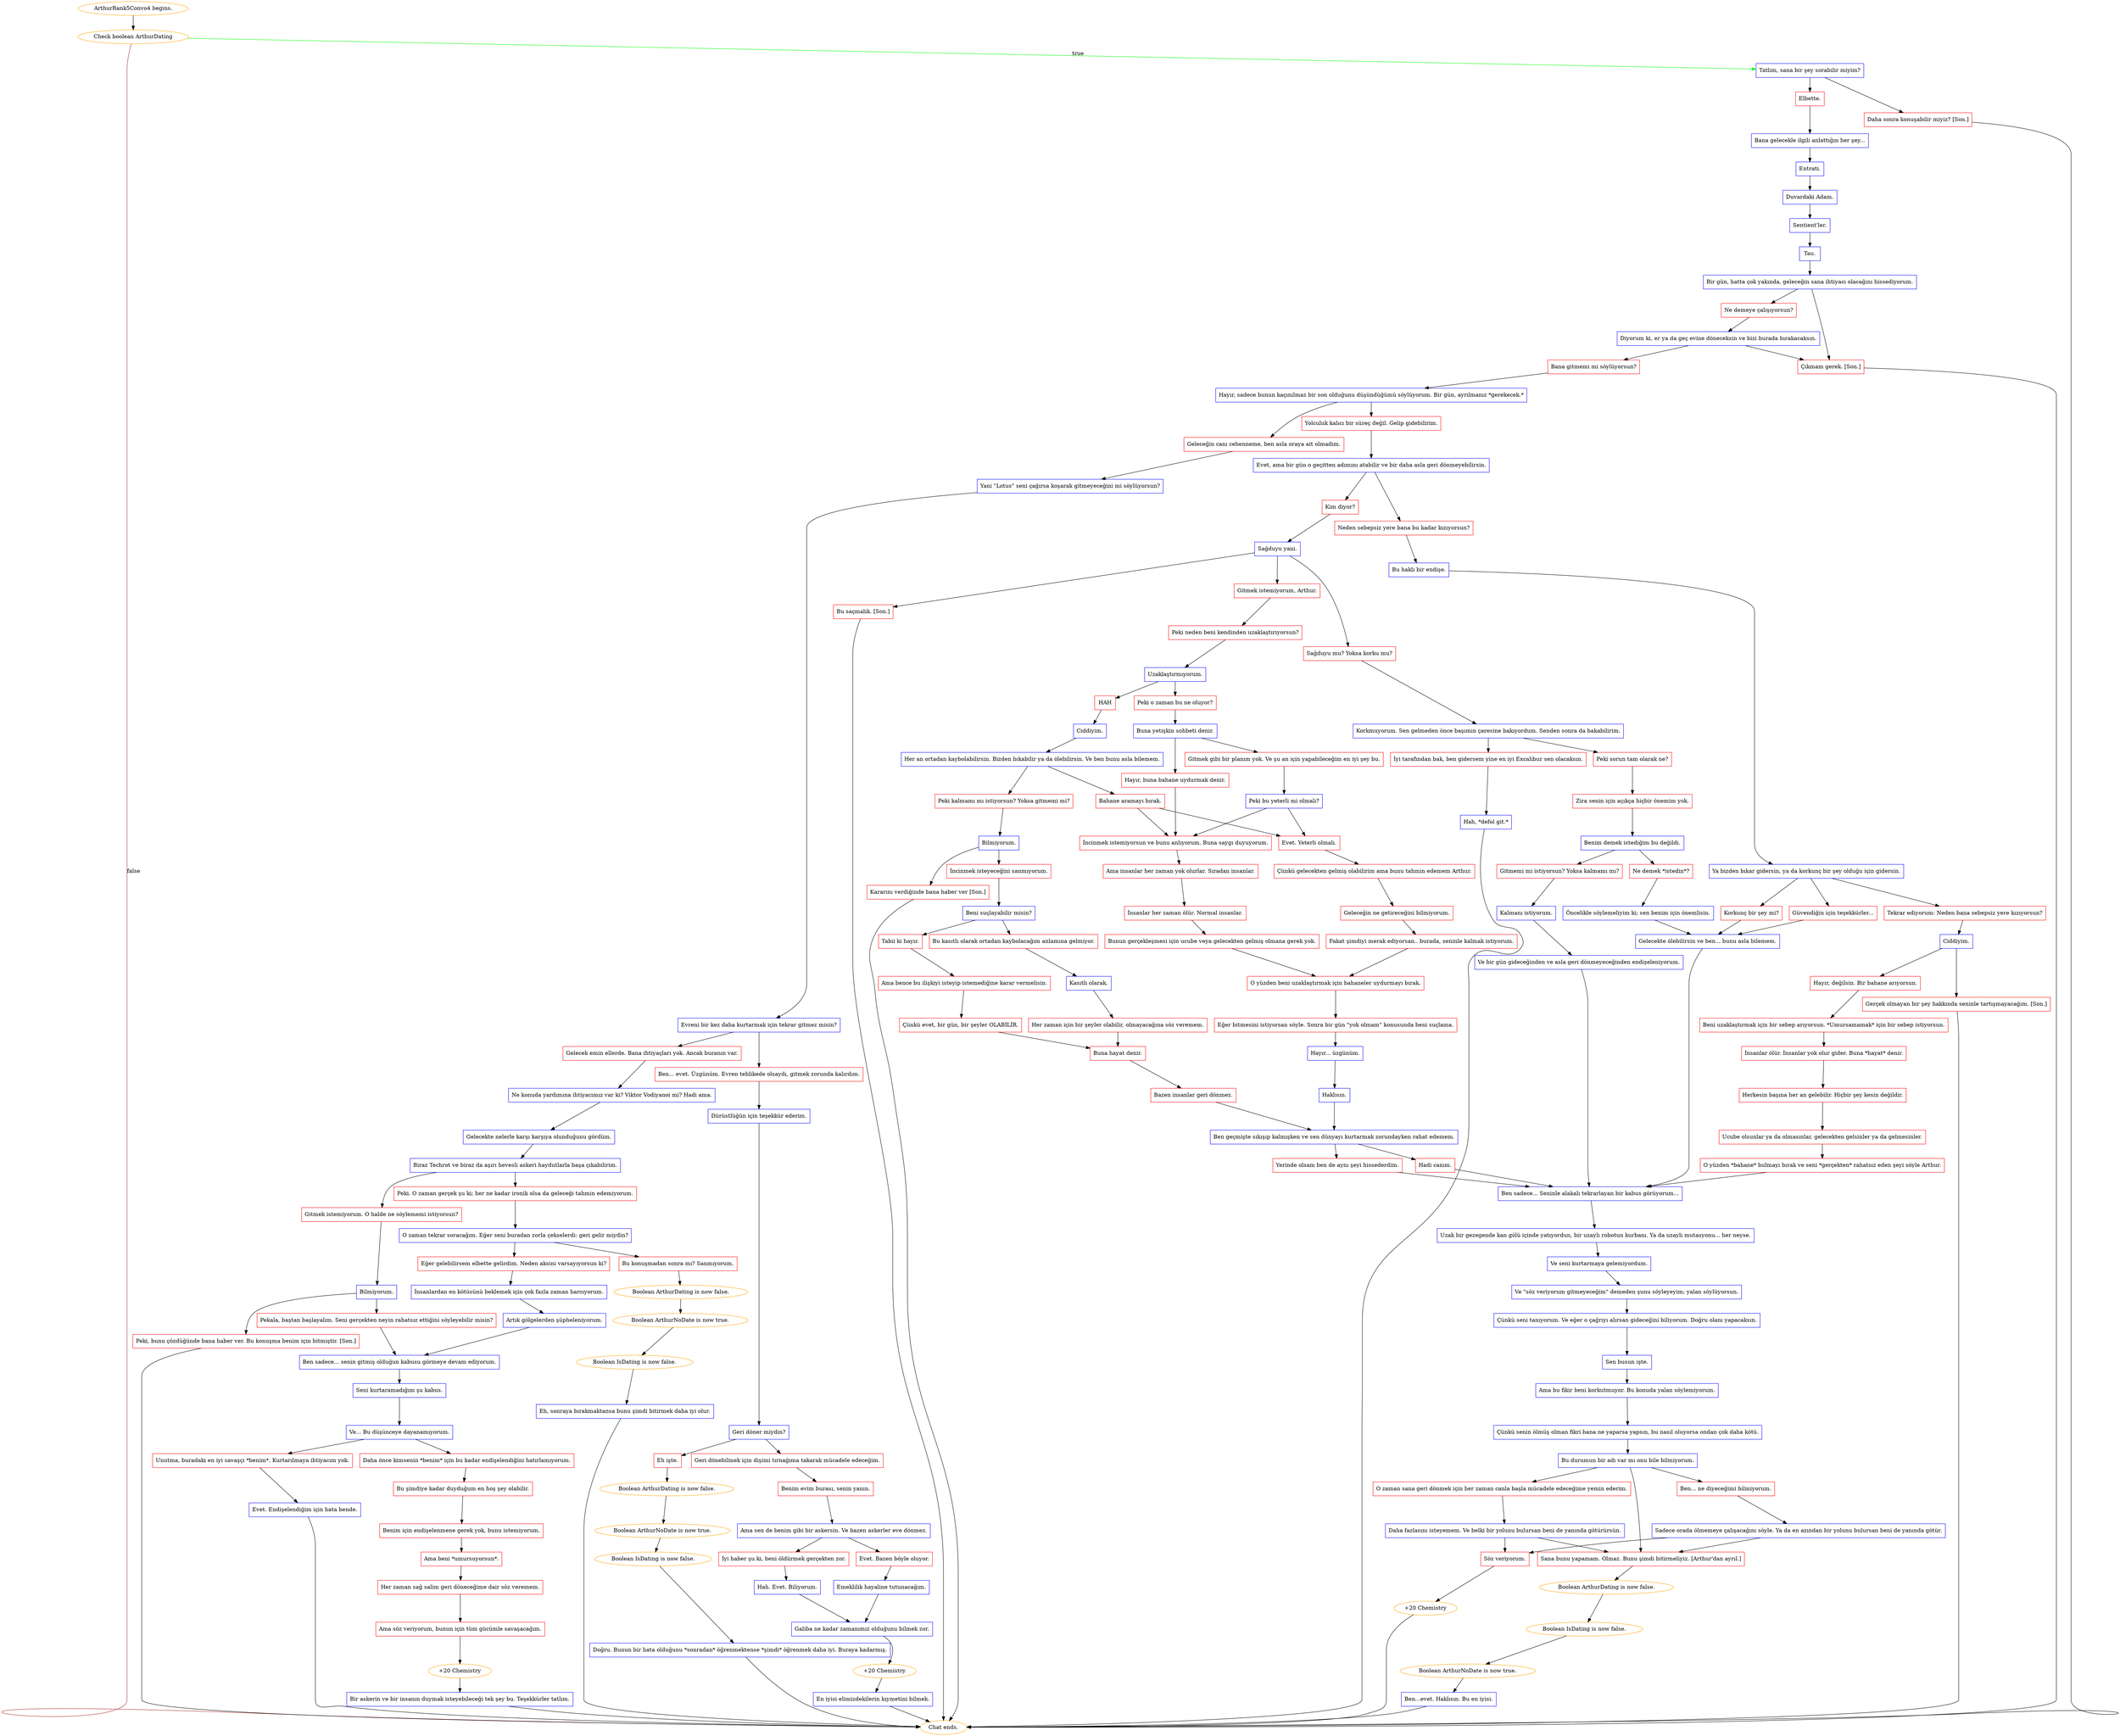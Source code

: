 digraph {
	"ArthurRank5Convo4 begins." [color=orange];
		"ArthurRank5Convo4 begins." -> j2920893703;
	j2920893703 [label="Check boolean ArthurDating",color=orange];
		j2920893703 -> j2107178134 [label=true,color=green];
		j2920893703 -> "Chat ends." [label=false,color=brown];
	j2107178134 [label="Tatlım, sana bir şey sorabilir miyim?",shape=box,color=blue];
		j2107178134 -> j1783348175;
		j2107178134 -> j3304316130;
	"Chat ends." [color=orange];
	j1783348175 [label="Elbette.",shape=box,color=red];
		j1783348175 -> j509043735;
	j3304316130 [label="Daha sonra konuşabilir miyiz? [Son.]",shape=box,color=red];
		j3304316130 -> "Chat ends.";
	j509043735 [label="Bana gelecekle ilgili anlattığın her şey...",shape=box,color=blue];
		j509043735 -> j1951893160;
	j1951893160 [label="Entrati.",shape=box,color=blue];
		j1951893160 -> j1499703071;
	j1499703071 [label="Duvardaki Adam.",shape=box,color=blue];
		j1499703071 -> j3281085028;
	j3281085028 [label="Sentient'ler.",shape=box,color=blue];
		j3281085028 -> j1584209608;
	j1584209608 [label="Tau.",shape=box,color=blue];
		j1584209608 -> j3290153486;
	j3290153486 [label="Bir gün, hatta çok yakında, geleceğin sana ihtiyacı olacağını hissediyorum.",shape=box,color=blue];
		j3290153486 -> j3264750451;
		j3290153486 -> j1541121845;
	j3264750451 [label="Ne demeye çalışıyorsun?",shape=box,color=red];
		j3264750451 -> j401719066;
	j1541121845 [label="Çıkmam gerek. [Son.]",shape=box,color=red];
		j1541121845 -> "Chat ends.";
	j401719066 [label="Diyorum ki, er ya da geç evine döneceksin ve bizi burada bırakacaksın.",shape=box,color=blue];
		j401719066 -> j2822633373;
		j401719066 -> j1541121845;
	j2822633373 [label="Bana gitmemi mi söylüyorsun?",shape=box,color=red];
		j2822633373 -> j2979071857;
	j2979071857 [label="Hayır, sadece bunun kaçınılmaz bir son olduğunu düşündüğümü söylüyorum. Bir gün, ayrılmanız *gerekecek.*",shape=box,color=blue];
		j2979071857 -> j1009148418;
		j2979071857 -> j2459758764;
	j1009148418 [label="Yolculuk kalıcı bir süreç değil. Gelip gidebilirim.",shape=box,color=red];
		j1009148418 -> j1731316353;
	j2459758764 [label="Geleceğin canı cehenneme, ben asla oraya ait olmadım.",shape=box,color=red];
		j2459758764 -> j220524280;
	j1731316353 [label="Evet, ama bir gün o geçitten adımını atabilir ve bir daha asla geri dönmeyebilirsin.",shape=box,color=blue];
		j1731316353 -> j1037753522;
		j1731316353 -> j2812537534;
	j220524280 [label="Yani \"Lotus\" seni çağırsa koşarak gitmeyeceğini mi söylüyorsun?",shape=box,color=blue];
		j220524280 -> j3292957415;
	j1037753522 [label="Neden sebepsiz yere bana bu kadar kızıyorsun?",shape=box,color=red];
		j1037753522 -> j3222627245;
	j2812537534 [label="Kim diyor?",shape=box,color=red];
		j2812537534 -> j2023983417;
	j3292957415 [label="Evreni bir kez daha kurtarmak için tekrar gitmez misin?",shape=box,color=blue];
		j3292957415 -> j3813951067;
		j3292957415 -> j3068293248;
	j3222627245 [label="Bu haklı bir endişe.",shape=box,color=blue];
		j3222627245 -> j3476475109;
	j2023983417 [label="Sağduyu yani.",shape=box,color=blue];
		j2023983417 -> j120396405;
		j2023983417 -> j1346474852;
		j2023983417 -> j4179523008;
	j3813951067 [label="Gelecek emin ellerde. Bana ihtiyaçları yok. Ancak buranın var.",shape=box,color=red];
		j3813951067 -> j370418495;
	j3068293248 [label="Ben... evet. Üzgünüm. Evren tehlikede olsaydı, gitmek zorunda kalırdım.",shape=box,color=red];
		j3068293248 -> j2298475952;
	j3476475109 [label="Ya bizden bıkar gidersin, ya da korkunç bir şey olduğu için gidersin.",shape=box,color=blue];
		j3476475109 -> j1765269459;
		j3476475109 -> j3743417674;
		j3476475109 -> j2078513422;
	j120396405 [label="Sağduyu mu? Yoksa korku mu?",shape=box,color=red];
		j120396405 -> j1367044310;
	j1346474852 [label="Bu saçmalık. [Son.]",shape=box,color=red];
		j1346474852 -> "Chat ends.";
	j4179523008 [label="Gitmek istemiyorum, Arthur.",shape=box,color=red];
		j4179523008 -> j3069216859;
	j370418495 [label="Ne konuda yardımına ihtiyacımız var ki? Viktor Vodiyanoi mi? Hadi ama.",shape=box,color=blue];
		j370418495 -> j2792096739;
	j2298475952 [label="Dürüstlüğün için teşekkür ederim.",shape=box,color=blue];
		j2298475952 -> j3835673123;
	j1765269459 [label="Korkunç bir şey mi?",shape=box,color=red];
		j1765269459 -> j944069214;
	j3743417674 [label="Güvendiğin için teşekkürler...",shape=box,color=red];
		j3743417674 -> j944069214;
	j2078513422 [label="Tekrar ediyorum: Neden bana sebepsiz yere kızıyorsun?",shape=box,color=red];
		j2078513422 -> j1251437391;
	j1367044310 [label="Korkmuyorum. Sen gelmeden önce başımın çaresine bakıyordum. Senden sonra da bakabilirim.",shape=box,color=blue];
		j1367044310 -> j1183853649;
		j1367044310 -> j2220350718;
	j3069216859 [label="Peki neden beni kendinden uzaklaştırıyorsun?",shape=box,color=red];
		j3069216859 -> j404795243;
	j2792096739 [label="Gelecekte nelerle karşı karşıya olunduğunu gördüm.",shape=box,color=blue];
		j2792096739 -> j2448742319;
	j3835673123 [label="Geri döner miydin?",shape=box,color=blue];
		j3835673123 -> j987842834;
		j3835673123 -> j347246723;
	j944069214 [label="Gelecekte ölebilirsin ve ben... bunu asla bilemem.",shape=box,color=blue];
		j944069214 -> j3311225429;
	j1251437391 [label="Ciddiyim.",shape=box,color=blue];
		j1251437391 -> j2673073633;
		j1251437391 -> j2099206235;
	j1183853649 [label="Peki sorun tam olarak ne?",shape=box,color=red];
		j1183853649 -> j2240287387;
	j2220350718 [label="İyi tarafından bak, ben gidersem yine en iyi Excalibur sen olacaksın.",shape=box,color=red];
		j2220350718 -> j2555689402;
	j404795243 [label="Uzaklaştırmıyorum.",shape=box,color=blue];
		j404795243 -> j421017935;
		j404795243 -> j2634319286;
	j2448742319 [label="Biraz Techrot ve biraz da aşırı hevesli askeri haydutlarla başa çıkabilirim.",shape=box,color=blue];
		j2448742319 -> j2322634549;
		j2448742319 -> j3318290481;
	j987842834 [label="Geri dönebilmek için dişimi tırnağıma takarak mücadele edeceğim.",shape=box,color=red];
		j987842834 -> j3123887522;
	j347246723 [label="Eh işte.",shape=box,color=red];
		j347246723 -> j2285897318;
	j3311225429 [label="Ben sadece... Seninle alakalı tekrarlayan bir kabus görüyorum...",shape=box,color=blue];
		j3311225429 -> j4211982999;
	j2673073633 [label="Hayır, değilsin. Bir bahane arıyorsun.",shape=box,color=red];
		j2673073633 -> j2343370688;
	j2099206235 [label="Gerçek olmayan bir şey hakkında seninle tartışmayacağım. [Son.]",shape=box,color=red];
		j2099206235 -> "Chat ends.";
	j2240287387 [label="Zira senin için açıkça hiçbir önemim yok.",shape=box,color=red];
		j2240287387 -> j1456314424;
	j2555689402 [label="Hah, *defol git.*",shape=box,color=blue];
		j2555689402 -> "Chat ends.";
	j421017935 [label="HAH",shape=box,color=red];
		j421017935 -> j3958031996;
	j2634319286 [label="Peki o zaman bu ne oluyor?",shape=box,color=red];
		j2634319286 -> j1993593957;
	j2322634549 [label="Peki. O zaman gerçek şu ki; her ne kadar ironik olsa da geleceği tahmin edemiyorum.",shape=box,color=red];
		j2322634549 -> j4179815330;
	j3318290481 [label="Gitmek istemiyorum. O halde ne söylememi istiyorsun?",shape=box,color=red];
		j3318290481 -> j9518938;
	j3123887522 [label="Benim evim burası, senin yanın.",shape=box,color=red];
		j3123887522 -> j3030927938;
	j2285897318 [label="Boolean ArthurDating is now false.",color=orange];
		j2285897318 -> j2648178997;
	j4211982999 [label="Uzak bir gezegende kan gölü içinde yatıyordun, bir uzaylı robotun kurbanı. Ya da uzaylı mutasyonu... her neyse.",shape=box,color=blue];
		j4211982999 -> j2624127558;
	j2343370688 [label="Beni uzaklaştırmak için bir sebep arıyorsun. *Umursamamak* için bir sebep istiyorsun.",shape=box,color=red];
		j2343370688 -> j4108465394;
	j1456314424 [label="Benim demek istediğim bu değildi.",shape=box,color=blue];
		j1456314424 -> j3454972023;
		j1456314424 -> j3824395823;
	j3958031996 [label="Ciddiyim.",shape=box,color=blue];
		j3958031996 -> j4162491343;
	j1993593957 [label="Buna yetişkin sohbeti denir.",shape=box,color=blue];
		j1993593957 -> j2036907676;
		j1993593957 -> j2748180019;
	j4179815330 [label="O zaman tekrar soracağım. Eğer seni buradan zorla çekselerdi: geri gelir miydin?",shape=box,color=blue];
		j4179815330 -> j331934640;
		j4179815330 -> j2014848554;
	j9518938 [label="Bilmiyorum.",shape=box,color=blue];
		j9518938 -> j4210339416;
		j9518938 -> j1967868499;
	j3030927938 [label="Ama sen de benim gibi bir askersin. Ve bazen askerler eve dönmez.",shape=box,color=blue];
		j3030927938 -> j552316916;
		j3030927938 -> j3971617868;
	j2648178997 [label="Boolean ArthurNoDate is now true.",color=orange];
		j2648178997 -> j73451840;
	j2624127558 [label="Ve seni kurtarmaya gelemiyordum.",shape=box,color=blue];
		j2624127558 -> j67479433;
	j4108465394 [label="İnsanlar ölür. İnsanlar yok olur gider. Buna *hayat* denir.",shape=box,color=red];
		j4108465394 -> j2119813162;
	j3454972023 [label="Gitmemi mi istiyorsun? Yoksa kalmamı mı?",shape=box,color=red];
		j3454972023 -> j2419218392;
	j3824395823 [label="Ne demek *istedin*?",shape=box,color=red];
		j3824395823 -> j882657303;
	j4162491343 [label="Her an ortadan kaybolabilirsin. Bizden bıkabilir ya da ölebilirsin. Ve ben bunu asla bilemem.",shape=box,color=blue];
		j4162491343 -> j1913661578;
		j4162491343 -> j1603878659;
	j2036907676 [label="Hayır, buna bahane uydurmak denir.",shape=box,color=red];
		j2036907676 -> j1555570681;
	j2748180019 [label="Gitmek gibi bir planım yok. Ve şu an için yapabileceğim en iyi şey bu.",shape=box,color=red];
		j2748180019 -> j3013093323;
	j331934640 [label="Bu konuşmadan sonra mı? Sanmıyorum.",shape=box,color=red];
		j331934640 -> j3982974990;
	j2014848554 [label="Eğer gelebilirsem elbette gelirdim. Neden aksini varsayıyorsun ki?",shape=box,color=red];
		j2014848554 -> j3511128278;
	j4210339416 [label="Pekala, baştan başlayalım. Seni gerçekten neyin rahatsız ettiğini söyleyebilir misin?",shape=box,color=red];
		j4210339416 -> j2271716710;
	j1967868499 [label="Peki, bunu çözdüğünde bana haber ver. Bu konuşma benim için bitmiştir. [Son.]",shape=box,color=red];
		j1967868499 -> "Chat ends.";
	j552316916 [label="Evet. Bazen böyle oluyor.",shape=box,color=red];
		j552316916 -> j135193668;
	j3971617868 [label="İyi haber şu ki, beni öldürmek gerçekten zor.",shape=box,color=red];
		j3971617868 -> j62841774;
	j73451840 [label="Boolean IsDating is now false.",color=orange];
		j73451840 -> j885200380;
	j67479433 [label="Ve \"söz veriyorum gitmeyeceğim\" demeden şunu söyleyeyim; yalan söylüyorsun.",shape=box,color=blue];
		j67479433 -> j895110274;
	j2119813162 [label="Herkesin başına her an gelebilir. Hiçbir şey kesin değildir.",shape=box,color=red];
		j2119813162 -> j549883316;
	j2419218392 [label="Kalmanı istiyorum.",shape=box,color=blue];
		j2419218392 -> j781844001;
	j882657303 [label="Öncelikle söylemeliyim ki; sen benim için önemlisin.",shape=box,color=blue];
		j882657303 -> j944069214;
	j1913661578 [label="Bahane aramayı bırak.",shape=box,color=red];
		j1913661578 -> j1478939954;
		j1913661578 -> j1555570681;
	j1603878659 [label="Peki kalmamı mı istiyorsun? Yoksa gitmemi mi?",shape=box,color=red];
		j1603878659 -> j1379225846;
	j1555570681 [label="İncinmek istemiyorsun ve bunu anlıyorum. Buna saygı duyuyorum.",shape=box,color=red];
		j1555570681 -> j3861897393;
	j3013093323 [label="Peki bu yeterli mi olmalı?",shape=box,color=blue];
		j3013093323 -> j1478939954;
		j3013093323 -> j1555570681;
	j3982974990 [label="Boolean ArthurDating is now false.",color=orange];
		j3982974990 -> j3562361776;
	j3511128278 [label="İnsanlardan en kötüsünü beklemek için çok fazla zaman harcıyorum.",shape=box,color=blue];
		j3511128278 -> j1736872456;
	j2271716710 [label="Ben sadece... senin gitmiş olduğun kabusu görmeye devam ediyorum.",shape=box,color=blue];
		j2271716710 -> j474894685;
	j135193668 [label="Emeklilik hayaline tutunacağım.",shape=box,color=blue];
		j135193668 -> j3572365827;
	j62841774 [label="Hah. Evet. Biliyorum.",shape=box,color=blue];
		j62841774 -> j3572365827;
	j885200380 [label="Doğru. Bunun bir hata olduğunu *sonradan* öğrenmektense *şimdi* öğrenmek daha iyi. Buraya kadarmış.",shape=box,color=blue];
		j885200380 -> "Chat ends.";
	j895110274 [label="Çünkü seni tanıyorum. Ve eğer o çağrıyı alırsan gideceğini biliyorum. Doğru olanı yapacaksın.",shape=box,color=blue];
		j895110274 -> j3710132159;
	j549883316 [label="Ucube olsunlar ya da olmasınlar, gelecekten gelsinler ya da gelmesinler.",shape=box,color=red];
		j549883316 -> j3411274284;
	j781844001 [label="Ve bir gün gideceğinden ve asla geri dönmeyeceğinden endişeleniyorum.",shape=box,color=blue];
		j781844001 -> j3311225429;
	j1478939954 [label="Evet. Yeterli olmalı.",shape=box,color=red];
		j1478939954 -> j2205093699;
	j1379225846 [label="Bilmiyorum.",shape=box,color=blue];
		j1379225846 -> j591145637;
		j1379225846 -> j1622535646;
	j3861897393 [label="Ama insanlar her zaman yok olurlar. Sıradan insanlar.",shape=box,color=red];
		j3861897393 -> j2380939660;
	j3562361776 [label="Boolean ArthurNoDate is now true.",color=orange];
		j3562361776 -> j1247654578;
	j1736872456 [label="Artık gölgelerden şüpheleniyorum.",shape=box,color=blue];
		j1736872456 -> j2271716710;
	j474894685 [label="Seni kurtaramadığım şu kabus.",shape=box,color=blue];
		j474894685 -> j4161898308;
	j3572365827 [label="Galiba ne kadar zamanımız olduğunu bilmek zor.",shape=box,color=blue];
		j3572365827 -> j2729325022;
	j3710132159 [label="Sen busun işte.",shape=box,color=blue];
		j3710132159 -> j2387009416;
	j3411274284 [label="O yüzden *bahane* bulmayı bırak ve seni *gerçekten* rahatsız eden şeyi söyle Arthur.",shape=box,color=red];
		j3411274284 -> j3311225429;
	j2205093699 [label="Çünkü gelecekten gelmiş olabilirim ama bunu tahmin edemem Arthur.",shape=box,color=red];
		j2205093699 -> j2261204963;
	j591145637 [label="İncinmek isteyeceğini sanmıyorum.",shape=box,color=red];
		j591145637 -> j1868345404;
	j1622535646 [label="Kararını verdiğinde bana haber ver [Son.]",shape=box,color=red];
		j1622535646 -> "Chat ends.";
	j2380939660 [label="İnsanlar her zaman ölür. Normal insanlar.",shape=box,color=red];
		j2380939660 -> j1995283576;
	j1247654578 [label="Boolean IsDating is now false.",color=orange];
		j1247654578 -> j2976528718;
	j4161898308 [label="Ve... Bu düşünceye dayanamıyorum.",shape=box,color=blue];
		j4161898308 -> j1954234022;
		j4161898308 -> j569398200;
	j2729325022 [label="+20 Chemistry",color=orange];
		j2729325022 -> j3180260036;
	j2387009416 [label="Ama bu fikir beni korkutmuyor. Bu konuda yalan söylemiyorum.",shape=box,color=blue];
		j2387009416 -> j616163622;
	j2261204963 [label="Geleceğin ne getireceğini bilmiyorum.",shape=box,color=red];
		j2261204963 -> j1260729901;
	j1868345404 [label="Beni suçlayabilir misin?",shape=box,color=blue];
		j1868345404 -> j1865673173;
		j1868345404 -> j2881444876;
	j1995283576 [label="Bunun gerçekleşmesi için ucube veya gelecekten gelmiş olmana gerek yok.",shape=box,color=red];
		j1995283576 -> j3697635259;
	j2976528718 [label="Eh, sonraya bırakmaktansa bunu şimdi bitirmek daha iyi olur.",shape=box,color=blue];
		j2976528718 -> "Chat ends.";
	j1954234022 [label="Daha önce kimsenin *benim* için bu kadar endişelendiğini hatırlamıyorum.",shape=box,color=red];
		j1954234022 -> j4081766926;
	j569398200 [label="Unutma, buradaki en iyi savaşçı *benim*. Kurtarılmaya ihtiyacım yok.",shape=box,color=red];
		j569398200 -> j1553091308;
	j3180260036 [label="En iyisi elimizdekilerin kıymetini bilmek.",shape=box,color=blue];
		j3180260036 -> "Chat ends.";
	j616163622 [label="Çünkü senin ölmüş olman fikri bana ne yaparsa yapsın, bu nasıl oluyorsa ondan çok daha kötü.",shape=box,color=blue];
		j616163622 -> j2538601719;
	j1260729901 [label="Fakat şimdiyi merak ediyorsan.. burada, seninle kalmak istiyorum.",shape=box,color=red];
		j1260729901 -> j3697635259;
	j1865673173 [label="Tabii ki hayır.",shape=box,color=red];
		j1865673173 -> j2194142518;
	j2881444876 [label="Bu kasıtlı olarak ortadan kaybolacağım anlamına gelmiyor.",shape=box,color=red];
		j2881444876 -> j2089832028;
	j3697635259 [label="O yüzden beni uzaklaştırmak için bahaneler uydurmayı bırak.",shape=box,color=red];
		j3697635259 -> j2407219461;
	j4081766926 [label="Bu şimdiye kadar duyduğum en hoş şey olabilir.",shape=box,color=red];
		j4081766926 -> j3008978771;
	j1553091308 [label="Evet. Endişelendiğim için hata bende.",shape=box,color=blue];
		j1553091308 -> "Chat ends.";
	j2538601719 [label="Bu durumun bir adı var mı onu bile bilmiyorum.",shape=box,color=blue];
		j2538601719 -> j174816719;
		j2538601719 -> j3014612739;
		j2538601719 -> j2066844088;
	j2194142518 [label="Ama bence bu ilişkiyi isteyip istemediğine karar vermelisin.",shape=box,color=red];
		j2194142518 -> j1049026211;
	j2089832028 [label="Kasıtlı olarak.",shape=box,color=blue];
		j2089832028 -> j2198889792;
	j2407219461 [label="Eğer bitmesini istiyorsan söyle. Sonra bir gün \"yok olmam\" konusunda beni suçlama.",shape=box,color=red];
		j2407219461 -> j1987314439;
	j3008978771 [label="Benim için endişelenmene gerek yok, bunu istemiyorum.",shape=box,color=red];
		j3008978771 -> j110860953;
	j174816719 [label="O zaman sana geri dönmek için her zaman canla başla mücadele edeceğime yemin ederim.",shape=box,color=red];
		j174816719 -> j1118304719;
	j3014612739 [label="Ben... ne diyeceğimi bilmiyorum.",shape=box,color=red];
		j3014612739 -> j2654420818;
	j2066844088 [label="Sana bunu yapamam. Olmaz. Bunu şimdi bitirmeliyiz. [Arthur'dan ayrıl.]",shape=box,color=red];
		j2066844088 -> j1175125259;
	j1049026211 [label="Çünkü evet, bir gün, bir şeyler OLABİLİR.",shape=box,color=red];
		j1049026211 -> j3654598660;
	j2198889792 [label="Her zaman için bir şeyler olabilir, olmayacağına söz veremem.",shape=box,color=red];
		j2198889792 -> j3654598660;
	j1987314439 [label="Hayır... üzgünüm.",shape=box,color=blue];
		j1987314439 -> j1469130174;
	j110860953 [label="Ama beni *umursuyorsun*.",shape=box,color=red];
		j110860953 -> j2753981768;
	j1118304719 [label="Daha fazlasını isteyemem. Ve belki bir yolunu bulursan beni de yanında götürürsün.",shape=box,color=blue];
		j1118304719 -> j1946222042;
		j1118304719 -> j2066844088;
	j2654420818 [label="Sadece orada ölmemeye çalışacağını söyle. Ya da en azından bir yolunu bulursan beni de yanında götür.",shape=box,color=blue];
		j2654420818 -> j1946222042;
		j2654420818 -> j2066844088;
	j1175125259 [label="Boolean ArthurDating is now false.",color=orange];
		j1175125259 -> j1749645758;
	j3654598660 [label="Buna hayat denir.",shape=box,color=red];
		j3654598660 -> j2873772397;
	j1469130174 [label="Haklısın.",shape=box,color=blue];
		j1469130174 -> j448638138;
	j2753981768 [label="Her zaman sağ salim geri döneceğime dair söz veremem.",shape=box,color=red];
		j2753981768 -> j3699805853;
	j1946222042 [label="Söz veriyorum.",shape=box,color=red];
		j1946222042 -> j367054140;
	j1749645758 [label="Boolean IsDating is now false.",color=orange];
		j1749645758 -> j2494812862;
	j2873772397 [label="Bazen insanlar geri dönmez.",shape=box,color=red];
		j2873772397 -> j448638138;
	j448638138 [label="Ben geçmişte sıkışıp kalmışken ve sen dünyayı kurtarmak zorundayken rahat edemem.",shape=box,color=blue];
		j448638138 -> j4101762229;
		j448638138 -> j3239900739;
	j3699805853 [label="Ama söz veriyorum, bunun için tüm gücümle savaşacağım.",shape=box,color=red];
		j3699805853 -> j1192804694;
	j367054140 [label="+20 Chemistry",color=orange];
		j367054140 -> "Chat ends.";
	j2494812862 [label="Boolean ArthurNoDate is now true.",color=orange];
		j2494812862 -> j3821604335;
	j4101762229 [label="Hadi canım.",shape=box,color=red];
		j4101762229 -> j3311225429;
	j3239900739 [label="Yerinde olsam ben de aynı şeyi hissederdim.",shape=box,color=red];
		j3239900739 -> j3311225429;
	j1192804694 [label="+20 Chemistry",color=orange];
		j1192804694 -> j3538623060;
	j3821604335 [label="Ben...evet. Haklısın. Bu en iyisi.",shape=box,color=blue];
		j3821604335 -> "Chat ends.";
	j3538623060 [label="Bir askerin ve bir insanın duymak isteyebileceği tek şey bu. Teşekkürler tatlım.",shape=box,color=blue];
		j3538623060 -> "Chat ends.";
}
